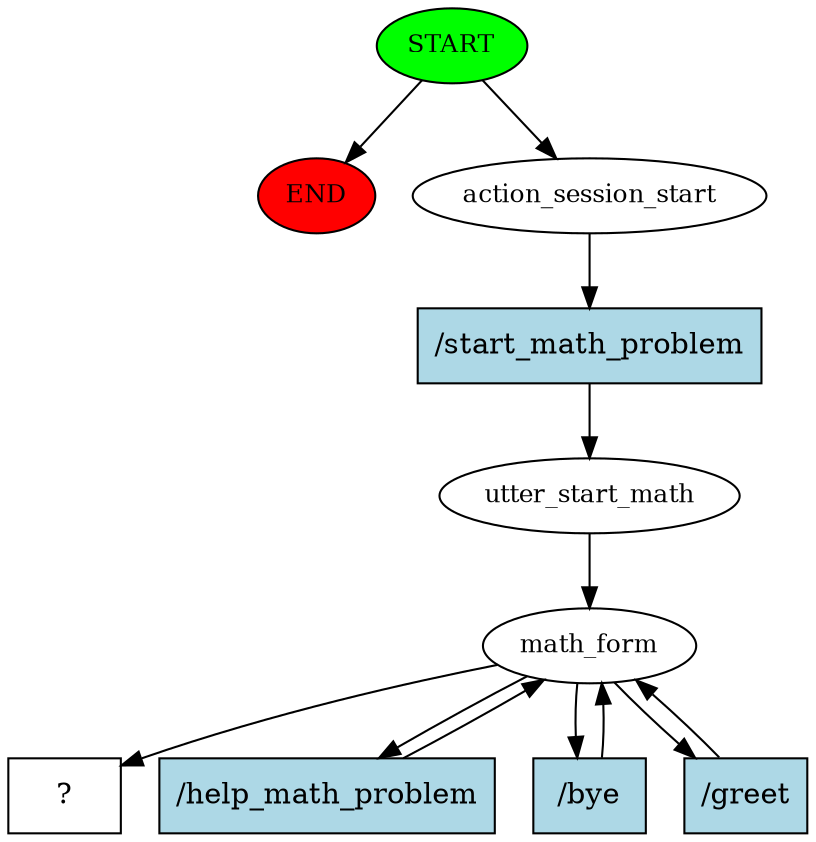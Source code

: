 digraph  {
0 [class="start active", fillcolor=green, fontsize=12, label=START, style=filled];
"-1" [class=end, fillcolor=red, fontsize=12, label=END, style=filled];
1 [class=active, fontsize=12, label=action_session_start];
2 [class=active, fontsize=12, label=utter_start_math];
3 [class=active, fontsize=12, label=math_form];
10 [class="intent dashed active", label="  ?  ", shape=rect];
11 [class="intent active", fillcolor=lightblue, label="/start_math_problem", shape=rect, style=filled];
12 [class="intent active", fillcolor=lightblue, label="/help_math_problem", shape=rect, style=filled];
13 [class="intent active", fillcolor=lightblue, label="/bye", shape=rect, style=filled];
14 [class="intent active", fillcolor=lightblue, label="/greet", shape=rect, style=filled];
0 -> "-1"  [class="", key=NONE, label=""];
0 -> 1  [class=active, key=NONE, label=""];
1 -> 11  [class=active, key=0];
2 -> 3  [class=active, key=NONE, label=""];
3 -> 10  [class=active, key=NONE, label=""];
3 -> 12  [class=active, key=0];
3 -> 13  [class=active, key=0];
3 -> 14  [class=active, key=0];
11 -> 2  [class=active, key=0];
12 -> 3  [class=active, key=0];
13 -> 3  [class=active, key=0];
14 -> 3  [class=active, key=0];
}
